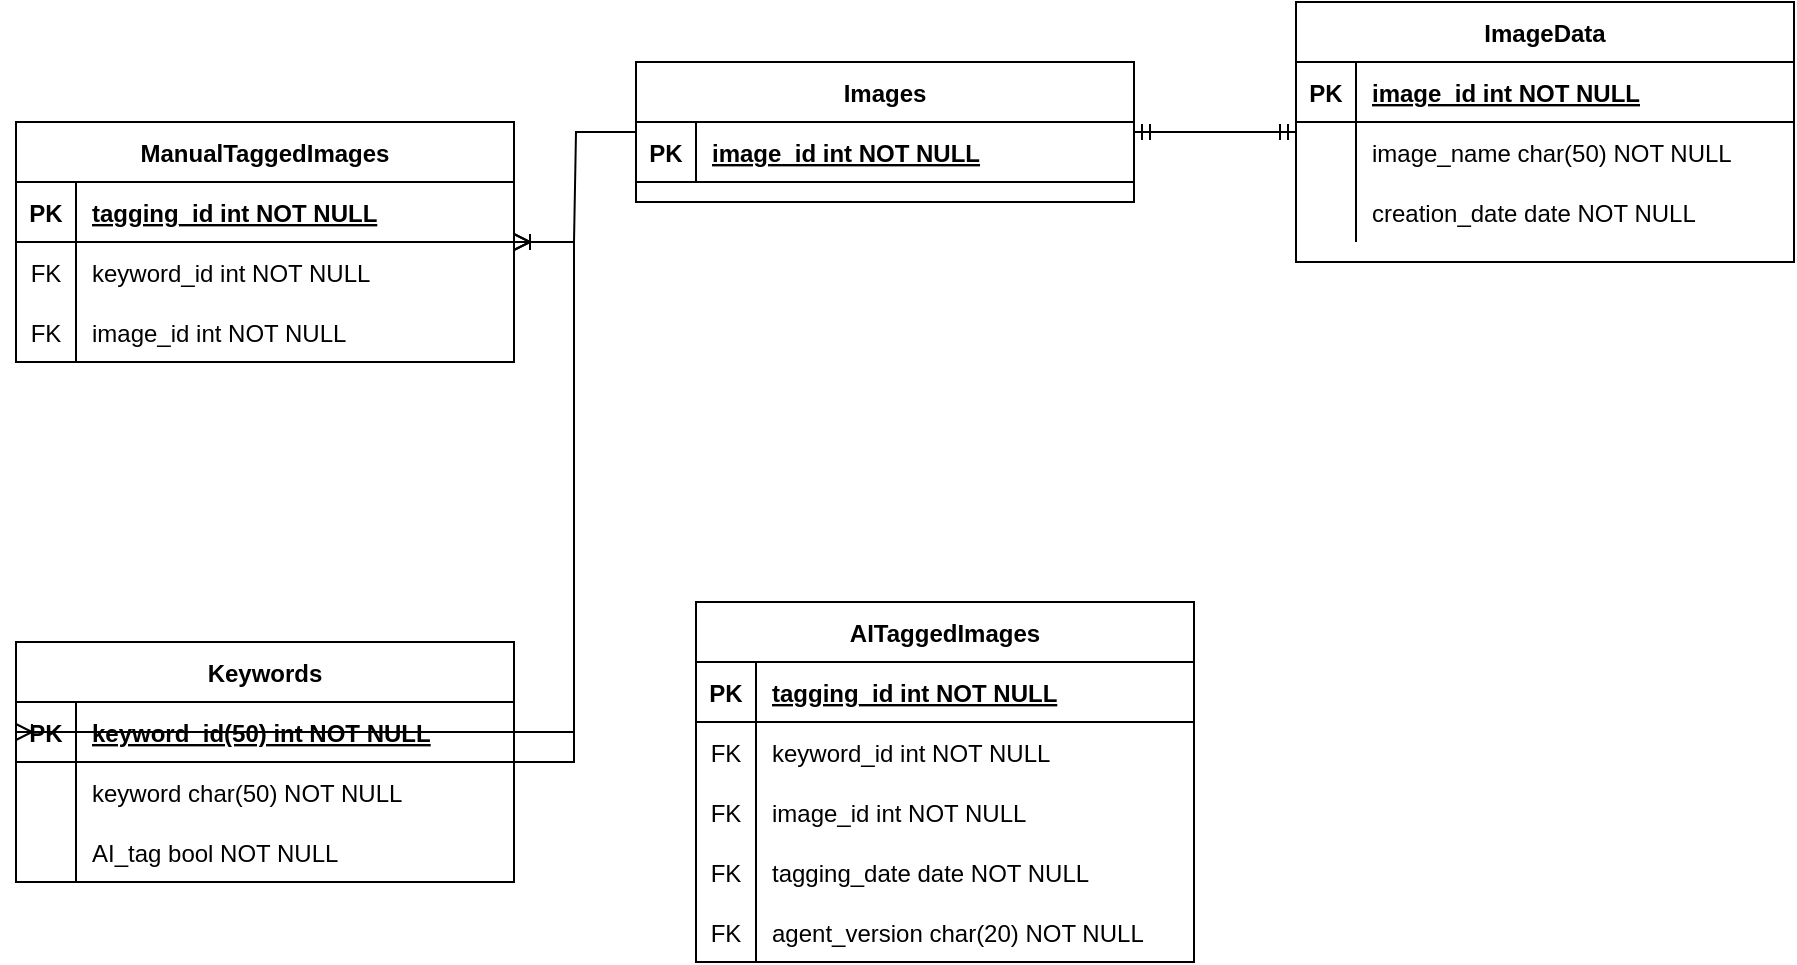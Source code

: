 <mxfile version="21.7.5" type="device">
  <diagram id="R2lEEEUBdFMjLlhIrx00" name="Page-1">
    <mxGraphModel dx="1995" dy="674" grid="1" gridSize="10" guides="1" tooltips="1" connect="1" arrows="1" fold="1" page="1" pageScale="1" pageWidth="850" pageHeight="1100" math="0" shadow="0" extFonts="Permanent Marker^https://fonts.googleapis.com/css?family=Permanent+Marker">
      <root>
        <mxCell id="0" />
        <mxCell id="1" parent="0" />
        <mxCell id="C-vyLk0tnHw3VtMMgP7b-23" value="Images" style="shape=table;startSize=30;container=1;collapsible=1;childLayout=tableLayout;fixedRows=1;rowLines=0;fontStyle=1;align=center;resizeLast=1;" parent="1" vertex="1">
          <mxGeometry x="130" y="90" width="249" height="70" as="geometry" />
        </mxCell>
        <mxCell id="C-vyLk0tnHw3VtMMgP7b-24" value="" style="shape=partialRectangle;collapsible=0;dropTarget=0;pointerEvents=0;fillColor=none;points=[[0,0.5],[1,0.5]];portConstraint=eastwest;top=0;left=0;right=0;bottom=1;" parent="C-vyLk0tnHw3VtMMgP7b-23" vertex="1">
          <mxGeometry y="30" width="249" height="30" as="geometry" />
        </mxCell>
        <mxCell id="C-vyLk0tnHw3VtMMgP7b-25" value="PK" style="shape=partialRectangle;overflow=hidden;connectable=0;fillColor=none;top=0;left=0;bottom=0;right=0;fontStyle=1;" parent="C-vyLk0tnHw3VtMMgP7b-24" vertex="1">
          <mxGeometry width="30" height="30" as="geometry">
            <mxRectangle width="30" height="30" as="alternateBounds" />
          </mxGeometry>
        </mxCell>
        <mxCell id="C-vyLk0tnHw3VtMMgP7b-26" value="image_id int NOT NULL " style="shape=partialRectangle;overflow=hidden;connectable=0;fillColor=none;top=0;left=0;bottom=0;right=0;align=left;spacingLeft=6;fontStyle=5;" parent="C-vyLk0tnHw3VtMMgP7b-24" vertex="1">
          <mxGeometry x="30" width="219" height="30" as="geometry">
            <mxRectangle width="219" height="30" as="alternateBounds" />
          </mxGeometry>
        </mxCell>
        <mxCell id="iW4KcXS_HGuto-MsWwvI-1" value="Keywords" style="shape=table;startSize=30;container=1;collapsible=1;childLayout=tableLayout;fixedRows=1;rowLines=0;fontStyle=1;align=center;resizeLast=1;" vertex="1" parent="1">
          <mxGeometry x="-180" y="380" width="249" height="120" as="geometry" />
        </mxCell>
        <mxCell id="iW4KcXS_HGuto-MsWwvI-2" value="" style="shape=partialRectangle;collapsible=0;dropTarget=0;pointerEvents=0;fillColor=none;points=[[0,0.5],[1,0.5]];portConstraint=eastwest;top=0;left=0;right=0;bottom=1;" vertex="1" parent="iW4KcXS_HGuto-MsWwvI-1">
          <mxGeometry y="30" width="249" height="30" as="geometry" />
        </mxCell>
        <mxCell id="iW4KcXS_HGuto-MsWwvI-3" value="PK" style="shape=partialRectangle;overflow=hidden;connectable=0;fillColor=none;top=0;left=0;bottom=0;right=0;fontStyle=1;" vertex="1" parent="iW4KcXS_HGuto-MsWwvI-2">
          <mxGeometry width="30" height="30" as="geometry">
            <mxRectangle width="30" height="30" as="alternateBounds" />
          </mxGeometry>
        </mxCell>
        <mxCell id="iW4KcXS_HGuto-MsWwvI-4" value="keyword  id(50) int NOT NULL" style="shape=partialRectangle;overflow=hidden;connectable=0;fillColor=none;top=0;left=0;bottom=0;right=0;align=left;spacingLeft=6;fontStyle=5;" vertex="1" parent="iW4KcXS_HGuto-MsWwvI-2">
          <mxGeometry x="30" width="219" height="30" as="geometry">
            <mxRectangle width="219" height="30" as="alternateBounds" />
          </mxGeometry>
        </mxCell>
        <mxCell id="iW4KcXS_HGuto-MsWwvI-5" value="" style="shape=partialRectangle;collapsible=0;dropTarget=0;pointerEvents=0;fillColor=none;points=[[0,0.5],[1,0.5]];portConstraint=eastwest;top=0;left=0;right=0;bottom=0;" vertex="1" parent="iW4KcXS_HGuto-MsWwvI-1">
          <mxGeometry y="60" width="249" height="30" as="geometry" />
        </mxCell>
        <mxCell id="iW4KcXS_HGuto-MsWwvI-6" value="" style="shape=partialRectangle;overflow=hidden;connectable=0;fillColor=none;top=0;left=0;bottom=0;right=0;" vertex="1" parent="iW4KcXS_HGuto-MsWwvI-5">
          <mxGeometry width="30" height="30" as="geometry">
            <mxRectangle width="30" height="30" as="alternateBounds" />
          </mxGeometry>
        </mxCell>
        <mxCell id="iW4KcXS_HGuto-MsWwvI-7" value="keyword char(50) NOT NULL" style="shape=partialRectangle;overflow=hidden;connectable=0;fillColor=none;top=0;left=0;bottom=0;right=0;align=left;spacingLeft=6;" vertex="1" parent="iW4KcXS_HGuto-MsWwvI-5">
          <mxGeometry x="30" width="219" height="30" as="geometry">
            <mxRectangle width="219" height="30" as="alternateBounds" />
          </mxGeometry>
        </mxCell>
        <mxCell id="iW4KcXS_HGuto-MsWwvI-36" value="" style="shape=partialRectangle;collapsible=0;dropTarget=0;pointerEvents=0;fillColor=none;points=[[0,0.5],[1,0.5]];portConstraint=eastwest;top=0;left=0;right=0;bottom=0;" vertex="1" parent="iW4KcXS_HGuto-MsWwvI-1">
          <mxGeometry y="90" width="249" height="30" as="geometry" />
        </mxCell>
        <mxCell id="iW4KcXS_HGuto-MsWwvI-37" value="" style="shape=partialRectangle;overflow=hidden;connectable=0;fillColor=none;top=0;left=0;bottom=0;right=0;" vertex="1" parent="iW4KcXS_HGuto-MsWwvI-36">
          <mxGeometry width="30" height="30" as="geometry">
            <mxRectangle width="30" height="30" as="alternateBounds" />
          </mxGeometry>
        </mxCell>
        <mxCell id="iW4KcXS_HGuto-MsWwvI-38" value="AI_tag bool NOT NULL" style="shape=partialRectangle;overflow=hidden;connectable=0;fillColor=none;top=0;left=0;bottom=0;right=0;align=left;spacingLeft=6;" vertex="1" parent="iW4KcXS_HGuto-MsWwvI-36">
          <mxGeometry x="30" width="219" height="30" as="geometry">
            <mxRectangle width="219" height="30" as="alternateBounds" />
          </mxGeometry>
        </mxCell>
        <mxCell id="iW4KcXS_HGuto-MsWwvI-17" value="ManualTaggedImages" style="shape=table;startSize=30;container=1;collapsible=1;childLayout=tableLayout;fixedRows=1;rowLines=0;fontStyle=1;align=center;resizeLast=1;" vertex="1" parent="1">
          <mxGeometry x="-180" y="120" width="249" height="120" as="geometry" />
        </mxCell>
        <mxCell id="iW4KcXS_HGuto-MsWwvI-18" value="" style="shape=partialRectangle;collapsible=0;dropTarget=0;pointerEvents=0;fillColor=none;points=[[0,0.5],[1,0.5]];portConstraint=eastwest;top=0;left=0;right=0;bottom=1;" vertex="1" parent="iW4KcXS_HGuto-MsWwvI-17">
          <mxGeometry y="30" width="249" height="30" as="geometry" />
        </mxCell>
        <mxCell id="iW4KcXS_HGuto-MsWwvI-19" value="PK" style="shape=partialRectangle;overflow=hidden;connectable=0;fillColor=none;top=0;left=0;bottom=0;right=0;fontStyle=1;" vertex="1" parent="iW4KcXS_HGuto-MsWwvI-18">
          <mxGeometry width="30" height="30" as="geometry">
            <mxRectangle width="30" height="30" as="alternateBounds" />
          </mxGeometry>
        </mxCell>
        <mxCell id="iW4KcXS_HGuto-MsWwvI-20" value="tagging_id int NOT NULL" style="shape=partialRectangle;overflow=hidden;connectable=0;fillColor=none;top=0;left=0;bottom=0;right=0;align=left;spacingLeft=6;fontStyle=5;" vertex="1" parent="iW4KcXS_HGuto-MsWwvI-18">
          <mxGeometry x="30" width="219" height="30" as="geometry">
            <mxRectangle width="219" height="30" as="alternateBounds" />
          </mxGeometry>
        </mxCell>
        <mxCell id="iW4KcXS_HGuto-MsWwvI-21" value="" style="shape=partialRectangle;collapsible=0;dropTarget=0;pointerEvents=0;fillColor=none;points=[[0,0.5],[1,0.5]];portConstraint=eastwest;top=0;left=0;right=0;bottom=0;" vertex="1" parent="iW4KcXS_HGuto-MsWwvI-17">
          <mxGeometry y="60" width="249" height="30" as="geometry" />
        </mxCell>
        <mxCell id="iW4KcXS_HGuto-MsWwvI-22" value="FK" style="shape=partialRectangle;overflow=hidden;connectable=0;fillColor=none;top=0;left=0;bottom=0;right=0;" vertex="1" parent="iW4KcXS_HGuto-MsWwvI-21">
          <mxGeometry width="30" height="30" as="geometry">
            <mxRectangle width="30" height="30" as="alternateBounds" />
          </mxGeometry>
        </mxCell>
        <mxCell id="iW4KcXS_HGuto-MsWwvI-23" value="keyword_id int NOT NULL" style="shape=partialRectangle;overflow=hidden;connectable=0;fillColor=none;top=0;left=0;bottom=0;right=0;align=left;spacingLeft=6;" vertex="1" parent="iW4KcXS_HGuto-MsWwvI-21">
          <mxGeometry x="30" width="219" height="30" as="geometry">
            <mxRectangle width="219" height="30" as="alternateBounds" />
          </mxGeometry>
        </mxCell>
        <mxCell id="iW4KcXS_HGuto-MsWwvI-27" value="" style="shape=partialRectangle;collapsible=0;dropTarget=0;pointerEvents=0;fillColor=none;points=[[0,0.5],[1,0.5]];portConstraint=eastwest;top=0;left=0;right=0;bottom=0;" vertex="1" parent="iW4KcXS_HGuto-MsWwvI-17">
          <mxGeometry y="90" width="249" height="30" as="geometry" />
        </mxCell>
        <mxCell id="iW4KcXS_HGuto-MsWwvI-28" value="FK" style="shape=partialRectangle;overflow=hidden;connectable=0;fillColor=none;top=0;left=0;bottom=0;right=0;" vertex="1" parent="iW4KcXS_HGuto-MsWwvI-27">
          <mxGeometry width="30" height="30" as="geometry">
            <mxRectangle width="30" height="30" as="alternateBounds" />
          </mxGeometry>
        </mxCell>
        <mxCell id="iW4KcXS_HGuto-MsWwvI-29" value="image_id int NOT NULL" style="shape=partialRectangle;overflow=hidden;connectable=0;fillColor=none;top=0;left=0;bottom=0;right=0;align=left;spacingLeft=6;" vertex="1" parent="iW4KcXS_HGuto-MsWwvI-27">
          <mxGeometry x="30" width="219" height="30" as="geometry">
            <mxRectangle width="219" height="30" as="alternateBounds" />
          </mxGeometry>
        </mxCell>
        <mxCell id="iW4KcXS_HGuto-MsWwvI-40" value="" style="edgeStyle=entityRelationEdgeStyle;fontSize=12;html=1;endArrow=ERoneToMany;rounded=0;" edge="1" parent="1" source="iW4KcXS_HGuto-MsWwvI-1" target="iW4KcXS_HGuto-MsWwvI-17">
          <mxGeometry width="100" height="100" relative="1" as="geometry">
            <mxPoint x="-220" y="350" as="sourcePoint" />
            <mxPoint x="-120" y="250" as="targetPoint" />
            <Array as="points">
              <mxPoint x="-180" y="330" />
              <mxPoint x="140" y="340" />
              <mxPoint x="-200" y="320" />
              <mxPoint x="-152" y="310" />
              <mxPoint x="-190" y="320" />
              <mxPoint x="-230" y="230" />
            </Array>
          </mxGeometry>
        </mxCell>
        <mxCell id="iW4KcXS_HGuto-MsWwvI-41" value="" style="edgeStyle=entityRelationEdgeStyle;fontSize=12;html=1;endArrow=ERoneToMany;rounded=0;" edge="1" parent="1" source="C-vyLk0tnHw3VtMMgP7b-23" target="iW4KcXS_HGuto-MsWwvI-17">
          <mxGeometry width="100" height="100" relative="1" as="geometry">
            <mxPoint x="80" y="140" as="sourcePoint" />
            <mxPoint x="180" y="40" as="targetPoint" />
          </mxGeometry>
        </mxCell>
        <mxCell id="iW4KcXS_HGuto-MsWwvI-42" value="ImageData" style="shape=table;startSize=30;container=1;collapsible=1;childLayout=tableLayout;fixedRows=1;rowLines=0;fontStyle=1;align=center;resizeLast=1;" vertex="1" parent="1">
          <mxGeometry x="460" y="60" width="249" height="130" as="geometry" />
        </mxCell>
        <mxCell id="iW4KcXS_HGuto-MsWwvI-43" value="" style="shape=partialRectangle;collapsible=0;dropTarget=0;pointerEvents=0;fillColor=none;points=[[0,0.5],[1,0.5]];portConstraint=eastwest;top=0;left=0;right=0;bottom=1;" vertex="1" parent="iW4KcXS_HGuto-MsWwvI-42">
          <mxGeometry y="30" width="249" height="30" as="geometry" />
        </mxCell>
        <mxCell id="iW4KcXS_HGuto-MsWwvI-44" value="PK" style="shape=partialRectangle;overflow=hidden;connectable=0;fillColor=none;top=0;left=0;bottom=0;right=0;fontStyle=1;" vertex="1" parent="iW4KcXS_HGuto-MsWwvI-43">
          <mxGeometry width="30" height="30" as="geometry">
            <mxRectangle width="30" height="30" as="alternateBounds" />
          </mxGeometry>
        </mxCell>
        <mxCell id="iW4KcXS_HGuto-MsWwvI-45" value="image_id int NOT NULL " style="shape=partialRectangle;overflow=hidden;connectable=0;fillColor=none;top=0;left=0;bottom=0;right=0;align=left;spacingLeft=6;fontStyle=5;" vertex="1" parent="iW4KcXS_HGuto-MsWwvI-43">
          <mxGeometry x="30" width="219" height="30" as="geometry">
            <mxRectangle width="219" height="30" as="alternateBounds" />
          </mxGeometry>
        </mxCell>
        <mxCell id="iW4KcXS_HGuto-MsWwvI-46" value="" style="shape=partialRectangle;collapsible=0;dropTarget=0;pointerEvents=0;fillColor=none;points=[[0,0.5],[1,0.5]];portConstraint=eastwest;top=0;left=0;right=0;bottom=0;" vertex="1" parent="iW4KcXS_HGuto-MsWwvI-42">
          <mxGeometry y="60" width="249" height="30" as="geometry" />
        </mxCell>
        <mxCell id="iW4KcXS_HGuto-MsWwvI-47" value="" style="shape=partialRectangle;overflow=hidden;connectable=0;fillColor=none;top=0;left=0;bottom=0;right=0;" vertex="1" parent="iW4KcXS_HGuto-MsWwvI-46">
          <mxGeometry width="30" height="30" as="geometry">
            <mxRectangle width="30" height="30" as="alternateBounds" />
          </mxGeometry>
        </mxCell>
        <mxCell id="iW4KcXS_HGuto-MsWwvI-48" value="image_name char(50) NOT NULL" style="shape=partialRectangle;overflow=hidden;connectable=0;fillColor=none;top=0;left=0;bottom=0;right=0;align=left;spacingLeft=6;" vertex="1" parent="iW4KcXS_HGuto-MsWwvI-46">
          <mxGeometry x="30" width="219" height="30" as="geometry">
            <mxRectangle width="219" height="30" as="alternateBounds" />
          </mxGeometry>
        </mxCell>
        <mxCell id="iW4KcXS_HGuto-MsWwvI-49" value="" style="shape=partialRectangle;collapsible=0;dropTarget=0;pointerEvents=0;fillColor=none;points=[[0,0.5],[1,0.5]];portConstraint=eastwest;top=0;left=0;right=0;bottom=0;" vertex="1" parent="iW4KcXS_HGuto-MsWwvI-42">
          <mxGeometry y="90" width="249" height="30" as="geometry" />
        </mxCell>
        <mxCell id="iW4KcXS_HGuto-MsWwvI-50" value="" style="shape=partialRectangle;overflow=hidden;connectable=0;fillColor=none;top=0;left=0;bottom=0;right=0;" vertex="1" parent="iW4KcXS_HGuto-MsWwvI-49">
          <mxGeometry width="30" height="30" as="geometry">
            <mxRectangle width="30" height="30" as="alternateBounds" />
          </mxGeometry>
        </mxCell>
        <mxCell id="iW4KcXS_HGuto-MsWwvI-51" value="creation_date date NOT NULL" style="shape=partialRectangle;overflow=hidden;connectable=0;fillColor=none;top=0;left=0;bottom=0;right=0;align=left;spacingLeft=6;" vertex="1" parent="iW4KcXS_HGuto-MsWwvI-49">
          <mxGeometry x="30" width="219" height="30" as="geometry">
            <mxRectangle width="219" height="30" as="alternateBounds" />
          </mxGeometry>
        </mxCell>
        <mxCell id="iW4KcXS_HGuto-MsWwvI-59" value="" style="edgeStyle=entityRelationEdgeStyle;fontSize=12;html=1;endArrow=ERmandOne;startArrow=ERmandOne;rounded=0;" edge="1" parent="1" source="C-vyLk0tnHw3VtMMgP7b-23" target="iW4KcXS_HGuto-MsWwvI-42">
          <mxGeometry width="100" height="100" relative="1" as="geometry">
            <mxPoint x="460" y="450" as="sourcePoint" />
            <mxPoint x="560" y="350" as="targetPoint" />
          </mxGeometry>
        </mxCell>
        <mxCell id="iW4KcXS_HGuto-MsWwvI-70" value="AITaggedImages" style="shape=table;startSize=30;container=1;collapsible=1;childLayout=tableLayout;fixedRows=1;rowLines=0;fontStyle=1;align=center;resizeLast=1;" vertex="1" parent="1">
          <mxGeometry x="160" y="360" width="249" height="180" as="geometry" />
        </mxCell>
        <mxCell id="iW4KcXS_HGuto-MsWwvI-71" value="" style="shape=partialRectangle;collapsible=0;dropTarget=0;pointerEvents=0;fillColor=none;points=[[0,0.5],[1,0.5]];portConstraint=eastwest;top=0;left=0;right=0;bottom=1;" vertex="1" parent="iW4KcXS_HGuto-MsWwvI-70">
          <mxGeometry y="30" width="249" height="30" as="geometry" />
        </mxCell>
        <mxCell id="iW4KcXS_HGuto-MsWwvI-72" value="PK" style="shape=partialRectangle;overflow=hidden;connectable=0;fillColor=none;top=0;left=0;bottom=0;right=0;fontStyle=1;" vertex="1" parent="iW4KcXS_HGuto-MsWwvI-71">
          <mxGeometry width="30" height="30" as="geometry">
            <mxRectangle width="30" height="30" as="alternateBounds" />
          </mxGeometry>
        </mxCell>
        <mxCell id="iW4KcXS_HGuto-MsWwvI-73" value="tagging_id int NOT NULL" style="shape=partialRectangle;overflow=hidden;connectable=0;fillColor=none;top=0;left=0;bottom=0;right=0;align=left;spacingLeft=6;fontStyle=5;" vertex="1" parent="iW4KcXS_HGuto-MsWwvI-71">
          <mxGeometry x="30" width="219" height="30" as="geometry">
            <mxRectangle width="219" height="30" as="alternateBounds" />
          </mxGeometry>
        </mxCell>
        <mxCell id="iW4KcXS_HGuto-MsWwvI-74" value="" style="shape=partialRectangle;collapsible=0;dropTarget=0;pointerEvents=0;fillColor=none;points=[[0,0.5],[1,0.5]];portConstraint=eastwest;top=0;left=0;right=0;bottom=0;" vertex="1" parent="iW4KcXS_HGuto-MsWwvI-70">
          <mxGeometry y="60" width="249" height="30" as="geometry" />
        </mxCell>
        <mxCell id="iW4KcXS_HGuto-MsWwvI-75" value="FK" style="shape=partialRectangle;overflow=hidden;connectable=0;fillColor=none;top=0;left=0;bottom=0;right=0;" vertex="1" parent="iW4KcXS_HGuto-MsWwvI-74">
          <mxGeometry width="30" height="30" as="geometry">
            <mxRectangle width="30" height="30" as="alternateBounds" />
          </mxGeometry>
        </mxCell>
        <mxCell id="iW4KcXS_HGuto-MsWwvI-76" value="keyword_id int NOT NULL" style="shape=partialRectangle;overflow=hidden;connectable=0;fillColor=none;top=0;left=0;bottom=0;right=0;align=left;spacingLeft=6;" vertex="1" parent="iW4KcXS_HGuto-MsWwvI-74">
          <mxGeometry x="30" width="219" height="30" as="geometry">
            <mxRectangle width="219" height="30" as="alternateBounds" />
          </mxGeometry>
        </mxCell>
        <mxCell id="iW4KcXS_HGuto-MsWwvI-77" value="" style="shape=partialRectangle;collapsible=0;dropTarget=0;pointerEvents=0;fillColor=none;points=[[0,0.5],[1,0.5]];portConstraint=eastwest;top=0;left=0;right=0;bottom=0;" vertex="1" parent="iW4KcXS_HGuto-MsWwvI-70">
          <mxGeometry y="90" width="249" height="30" as="geometry" />
        </mxCell>
        <mxCell id="iW4KcXS_HGuto-MsWwvI-78" value="FK" style="shape=partialRectangle;overflow=hidden;connectable=0;fillColor=none;top=0;left=0;bottom=0;right=0;" vertex="1" parent="iW4KcXS_HGuto-MsWwvI-77">
          <mxGeometry width="30" height="30" as="geometry">
            <mxRectangle width="30" height="30" as="alternateBounds" />
          </mxGeometry>
        </mxCell>
        <mxCell id="iW4KcXS_HGuto-MsWwvI-79" value="image_id int NOT NULL" style="shape=partialRectangle;overflow=hidden;connectable=0;fillColor=none;top=0;left=0;bottom=0;right=0;align=left;spacingLeft=6;" vertex="1" parent="iW4KcXS_HGuto-MsWwvI-77">
          <mxGeometry x="30" width="219" height="30" as="geometry">
            <mxRectangle width="219" height="30" as="alternateBounds" />
          </mxGeometry>
        </mxCell>
        <mxCell id="iW4KcXS_HGuto-MsWwvI-83" value="" style="shape=partialRectangle;collapsible=0;dropTarget=0;pointerEvents=0;fillColor=none;points=[[0,0.5],[1,0.5]];portConstraint=eastwest;top=0;left=0;right=0;bottom=0;" vertex="1" parent="iW4KcXS_HGuto-MsWwvI-70">
          <mxGeometry y="120" width="249" height="30" as="geometry" />
        </mxCell>
        <mxCell id="iW4KcXS_HGuto-MsWwvI-84" value="FK" style="shape=partialRectangle;overflow=hidden;connectable=0;fillColor=none;top=0;left=0;bottom=0;right=0;" vertex="1" parent="iW4KcXS_HGuto-MsWwvI-83">
          <mxGeometry width="30" height="30" as="geometry">
            <mxRectangle width="30" height="30" as="alternateBounds" />
          </mxGeometry>
        </mxCell>
        <mxCell id="iW4KcXS_HGuto-MsWwvI-85" value="tagging_date date NOT NULL" style="shape=partialRectangle;overflow=hidden;connectable=0;fillColor=none;top=0;left=0;bottom=0;right=0;align=left;spacingLeft=6;" vertex="1" parent="iW4KcXS_HGuto-MsWwvI-83">
          <mxGeometry x="30" width="219" height="30" as="geometry">
            <mxRectangle width="219" height="30" as="alternateBounds" />
          </mxGeometry>
        </mxCell>
        <mxCell id="iW4KcXS_HGuto-MsWwvI-86" value="" style="shape=partialRectangle;collapsible=0;dropTarget=0;pointerEvents=0;fillColor=none;points=[[0,0.5],[1,0.5]];portConstraint=eastwest;top=0;left=0;right=0;bottom=0;" vertex="1" parent="iW4KcXS_HGuto-MsWwvI-70">
          <mxGeometry y="150" width="249" height="30" as="geometry" />
        </mxCell>
        <mxCell id="iW4KcXS_HGuto-MsWwvI-87" value="FK" style="shape=partialRectangle;overflow=hidden;connectable=0;fillColor=none;top=0;left=0;bottom=0;right=0;" vertex="1" parent="iW4KcXS_HGuto-MsWwvI-86">
          <mxGeometry width="30" height="30" as="geometry">
            <mxRectangle width="30" height="30" as="alternateBounds" />
          </mxGeometry>
        </mxCell>
        <mxCell id="iW4KcXS_HGuto-MsWwvI-88" value="agent_version char(20) NOT NULL" style="shape=partialRectangle;overflow=hidden;connectable=0;fillColor=none;top=0;left=0;bottom=0;right=0;align=left;spacingLeft=6;" vertex="1" parent="iW4KcXS_HGuto-MsWwvI-86">
          <mxGeometry x="30" width="219" height="30" as="geometry">
            <mxRectangle width="219" height="30" as="alternateBounds" />
          </mxGeometry>
        </mxCell>
        <mxCell id="iW4KcXS_HGuto-MsWwvI-89" value="" style="edgeStyle=entityRelationEdgeStyle;fontSize=12;html=1;endArrow=ERoneToMany;rounded=0;entryX=0;entryY=0.5;entryDx=0;entryDy=0;" edge="1" parent="1" source="iW4KcXS_HGuto-MsWwvI-17" target="iW4KcXS_HGuto-MsWwvI-2">
          <mxGeometry width="100" height="100" relative="1" as="geometry">
            <mxPoint x="-260" y="390" as="sourcePoint" />
            <mxPoint x="-160" y="290" as="targetPoint" />
            <Array as="points">
              <mxPoint x="-290" y="270" />
              <mxPoint x="-220" y="290" />
            </Array>
          </mxGeometry>
        </mxCell>
      </root>
    </mxGraphModel>
  </diagram>
</mxfile>
